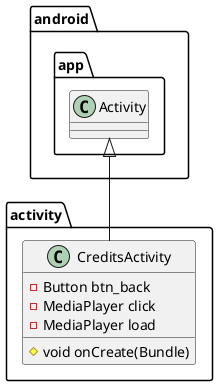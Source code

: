 @startuml
class activity.CreditsActivity {
- Button btn_back
- MediaPlayer click
- MediaPlayer load
# void onCreate(Bundle)
}




android.app.Activity <|-- activity.CreditsActivity
@enduml